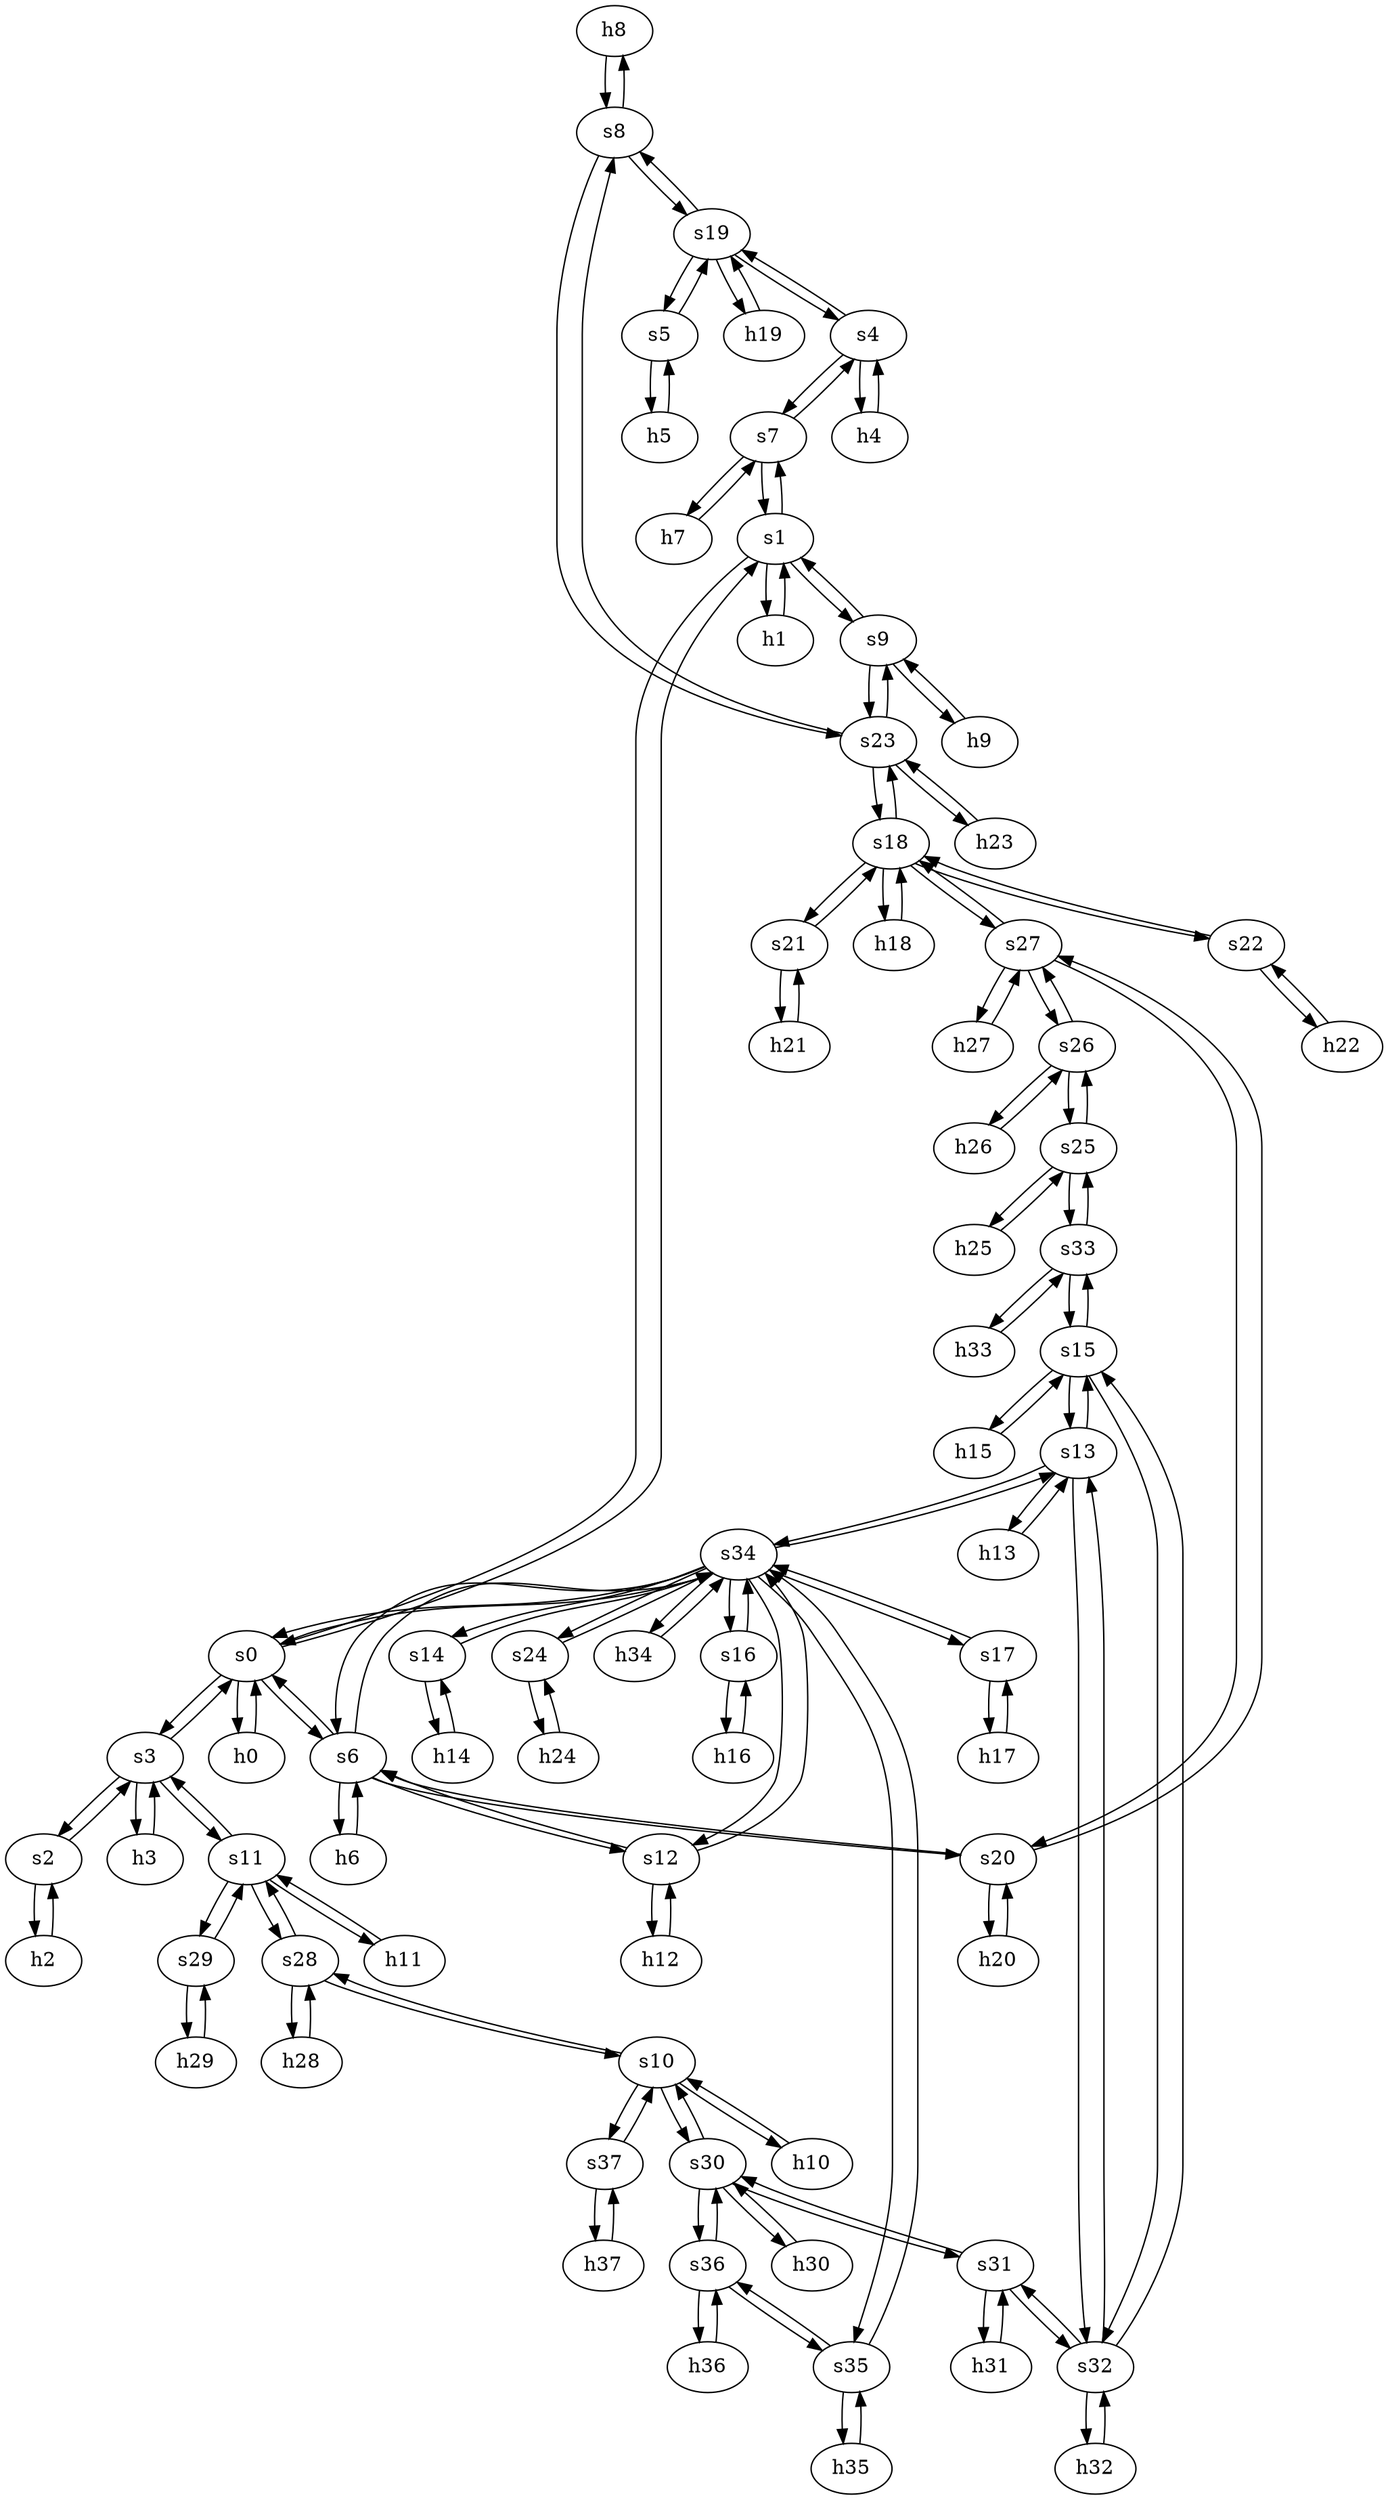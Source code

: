 strict digraph PIONIER {
	h8	 [ip="111.0.8.8",
		mac="00:00:00:00:8:8",
		type=host];
	s8	 [id=8,
		type=switch];
	h8 -> s8	 [capacity="1Gbps",
		cost=1,
		dst_port=1,
		src_port=1];
	h9	 [ip="111.0.9.9",
		mac="00:00:00:00:9:9",
		type=host];
	s9	 [id=9,
		type=switch];
	h9 -> s9	 [capacity="1Gbps",
		cost=1,
		dst_port=1,
		src_port=1];
	h26	 [ip="111.0.26.26",
		mac="00:00:00:00:26:26",
		type=host];
	s26	 [id=26,
		type=switch];
	h26 -> s26	 [capacity="1Gbps",
		cost=1,
		dst_port=1,
		src_port=1];
	h2	 [ip="111.0.2.2",
		mac="00:00:00:00:2:2",
		type=host];
	s2	 [id=2,
		type=switch];
	h2 -> s2	 [capacity="1Gbps",
		cost=1,
		dst_port=1,
		src_port=1];
	h3	 [ip="111.0.3.3",
		mac="00:00:00:00:3:3",
		type=host];
	s3	 [id=3,
		type=switch];
	h3 -> s3	 [capacity="1Gbps",
		cost=1,
		dst_port=1,
		src_port=1];
	h0	 [ip="111.0.0.0",
		mac="00:00:00:00:0:0",
		type=host];
	s0	 [id=0,
		type=switch];
	h0 -> s0	 [capacity="1Gbps",
		cost=1,
		dst_port=1,
		src_port=1];
	h1	 [ip="111.0.1.1",
		mac="00:00:00:00:1:1",
		type=host];
	s1	 [id=1,
		type=switch];
	h1 -> s1	 [capacity="1Gbps",
		cost=1,
		dst_port=1,
		src_port=1];
	h6	 [ip="111.0.6.6",
		mac="00:00:00:00:6:6",
		type=host];
	s6	 [id=6,
		type=switch];
	h6 -> s6	 [capacity="1Gbps",
		cost=1,
		dst_port=1,
		src_port=1];
	h7	 [ip="111.0.7.7",
		mac="00:00:00:00:7:7",
		type=host];
	s7	 [id=7,
		type=switch];
	h7 -> s7	 [capacity="1Gbps",
		cost=1,
		dst_port=1,
		src_port=1];
	h4	 [ip="111.0.4.4",
		mac="00:00:00:00:4:4",
		type=host];
	s4	 [id=4,
		type=switch];
	h4 -> s4	 [capacity="1Gbps",
		cost=1,
		dst_port=1,
		src_port=1];
	h5	 [ip="111.0.5.5",
		mac="00:00:00:00:5:5",
		type=host];
	s5	 [id=5,
		type=switch];
	h5 -> s5	 [capacity="1Gbps",
		cost=1,
		dst_port=1,
		src_port=1];
	h23	 [ip="111.0.23.23",
		mac="00:00:00:00:23:23",
		type=host];
	s23	 [id=23,
		type=switch];
	h23 -> s23	 [capacity="1Gbps",
		cost=1,
		dst_port=1,
		src_port=1];
	h22	 [ip="111.0.22.22",
		mac="00:00:00:00:22:22",
		type=host];
	s22	 [id=22,
		type=switch];
	h22 -> s22	 [capacity="1Gbps",
		cost=1,
		dst_port=1,
		src_port=1];
	h21	 [ip="111.0.21.21",
		mac="00:00:00:00:21:21",
		type=host];
	s21	 [id=21,
		type=switch];
	h21 -> s21	 [capacity="1Gbps",
		cost=1,
		dst_port=1,
		src_port=1];
	s9 -> h9	 [capacity="1Gbps",
		cost=1,
		dst_port=1,
		src_port=1];
	s9 -> s1	 [capacity="1Gbps",
		cost=1,
		dst_port=6,
		src_port=3];
	s9 -> s23	 [capacity="1Gbps",
		cost=1,
		dst_port=4,
		src_port=5];
	s8 -> h8	 [capacity="1Gbps",
		cost=1,
		dst_port=1,
		src_port=1];
	s19	 [id=19,
		type=switch];
	s8 -> s19	 [capacity="1Gbps",
		cost=1,
		dst_port=4,
		src_port=2];
	s8 -> s23	 [capacity="1Gbps",
		cost=1,
		dst_port=2,
		src_port=3];
	h29	 [ip="111.0.29.29",
		mac="00:00:00:00:29:29",
		type=host];
	s29	 [id=29,
		type=switch];
	h29 -> s29	 [capacity="1Gbps",
		cost=1,
		dst_port=1,
		src_port=1];
	h28	 [ip="111.0.28.28",
		mac="00:00:00:00:28:28",
		type=host];
	s28	 [id=28,
		type=switch];
	h28 -> s28	 [capacity="1Gbps",
		cost=1,
		dst_port=1,
		src_port=1];
	s3 -> h3	 [capacity="1Gbps",
		cost=1,
		dst_port=1,
		src_port=1];
	s11	 [id=11,
		type=switch];
	s3 -> s11	 [capacity="1Gbps",
		cost=1,
		dst_port=2,
		src_port=5];
	s3 -> s0	 [capacity="1Gbps",
		cost=1,
		dst_port=7,
		src_port=3];
	s3 -> s2	 [capacity="1Gbps",
		cost=1,
		dst_port=2,
		src_port=4];
	s2 -> h2	 [capacity="1Gbps",
		cost=1,
		dst_port=1,
		src_port=1];
	s2 -> s3	 [capacity="1Gbps",
		cost=1,
		dst_port=4,
		src_port=2];
	s1 -> s9	 [capacity="1Gbps",
		cost=1,
		dst_port=3,
		src_port=6];
	s1 -> h1	 [capacity="1Gbps",
		cost=1,
		dst_port=1,
		src_port=1];
	s1 -> s7	 [capacity="1Gbps",
		cost=1,
		dst_port=3,
		src_port=8];
	s1 -> s0	 [capacity="1Gbps",
		cost=1,
		dst_port=4,
		src_port=4];
	s34	 [id=34,
		type=switch];
	s0 -> s34	 [capacity="1Gbps",
		cost=1,
		dst_port=2,
		src_port=5];
	s0 -> s6	 [capacity="1Gbps",
		cost=1,
		dst_port=2,
		src_port=8];
	s0 -> h0	 [capacity="1Gbps",
		cost=1,
		dst_port=1,
		src_port=1];
	s0 -> s1	 [capacity="1Gbps",
		cost=1,
		dst_port=4,
		src_port=4];
	s0 -> s3	 [capacity="1Gbps",
		cost=1,
		dst_port=3,
		src_port=7];
	s7 -> s1	 [capacity="1Gbps",
		cost=1,
		dst_port=8,
		src_port=3];
	s7 -> h7	 [capacity="1Gbps",
		cost=1,
		dst_port=1,
		src_port=1];
	s7 -> s4	 [capacity="1Gbps",
		cost=1,
		dst_port=4,
		src_port=5];
	s6 -> s34	 [capacity="1Gbps",
		cost=1,
		dst_port=3,
		src_port=4];
	s6 -> h6	 [capacity="1Gbps",
		cost=1,
		dst_port=1,
		src_port=1];
	s20	 [id=20,
		type=switch];
	s6 -> s20	 [capacity="1Gbps",
		cost=1,
		dst_port=2,
		src_port=3];
	s6 -> s0	 [capacity="1Gbps",
		cost=1,
		dst_port=8,
		src_port=2];
	s12	 [id=12,
		type=switch];
	s6 -> s12	 [capacity="1Gbps",
		cost=1,
		dst_port=2,
		src_port=5];
	s5 -> h5	 [capacity="1Gbps",
		cost=1,
		dst_port=1,
		src_port=1];
	s5 -> s19	 [capacity="1Gbps",
		cost=1,
		dst_port=3,
		src_port=2];
	s4 -> s7	 [capacity="1Gbps",
		cost=1,
		dst_port=5,
		src_port=4];
	s4 -> h4	 [capacity="1Gbps",
		cost=1,
		dst_port=1,
		src_port=1];
	s4 -> s19	 [capacity="1Gbps",
		cost=1,
		dst_port=2,
		src_port=2];
	s35	 [id=35,
		type=switch];
	s36	 [id=36,
		type=switch];
	s35 -> s36	 [capacity="1Gbps",
		cost=1,
		dst_port=3,
		src_port=3];
	s35 -> s34	 [capacity="1Gbps",
		cost=1,
		dst_port=10,
		src_port=2];
	h35	 [ip="111.0.35.35",
		mac="00:00:00:00:35:35",
		type=host];
	s35 -> h35	 [capacity="1Gbps",
		cost=1,
		dst_port=1,
		src_port=1];
	h20	 [ip="111.0.20.20",
		mac="00:00:00:00:20:20",
		type=host];
	h20 -> s20	 [capacity="1Gbps",
		cost=1,
		dst_port=1,
		src_port=1];
	s34 -> s35	 [capacity="1Gbps",
		cost=1,
		dst_port=2,
		src_port=10];
	s13	 [id=13,
		type=switch];
	s34 -> s13	 [capacity="1Gbps",
		cost=1,
		dst_port=3,
		src_port=5];
	s34 -> s6	 [capacity="1Gbps",
		cost=1,
		dst_port=4,
		src_port=3];
	s17	 [id=17,
		type=switch];
	s34 -> s17	 [capacity="1Gbps",
		cost=1,
		dst_port=2,
		src_port=8];
	s14	 [id=14,
		type=switch];
	s34 -> s14	 [capacity="1Gbps",
		cost=1,
		dst_port=2,
		src_port=6];
	s24	 [id=24,
		type=switch];
	s34 -> s24	 [capacity="1Gbps",
		cost=1,
		dst_port=2,
		src_port=9];
	s34 -> s0	 [capacity="1Gbps",
		cost=1,
		dst_port=5,
		src_port=2];
	s34 -> s12	 [capacity="1Gbps",
		cost=1,
		dst_port=3,
		src_port=4];
	s16	 [id=16,
		type=switch];
	s34 -> s16	 [capacity="1Gbps",
		cost=1,
		dst_port=2,
		src_port=7];
	h34	 [ip="111.0.34.34",
		mac="00:00:00:00:34:34",
		type=host];
	s34 -> h34	 [capacity="1Gbps",
		cost=1,
		dst_port=1,
		src_port=1];
	h31	 [ip="111.0.31.31",
		mac="00:00:00:00:31:31",
		type=host];
	s31	 [id=31,
		type=switch];
	h31 -> s31	 [capacity="1Gbps",
		cost=1,
		dst_port=1,
		src_port=1];
	s37	 [id=37,
		type=switch];
	h37	 [ip="111.0.37.37",
		mac="00:00:00:00:37:37",
		type=host];
	s37 -> h37	 [capacity="1Gbps",
		cost=1,
		dst_port=1,
		src_port=1];
	s10	 [id=10,
		type=switch];
	s37 -> s10	 [capacity="1Gbps",
		cost=1,
		dst_port=3,
		src_port=2];
	s31 -> h31	 [capacity="1Gbps",
		cost=1,
		dst_port=1,
		src_port=1];
	s32	 [id=32,
		type=switch];
	s31 -> s32	 [capacity="1Gbps",
		cost=1,
		dst_port=4,
		src_port=3];
	s30	 [id=30,
		type=switch];
	s31 -> s30	 [capacity="1Gbps",
		cost=1,
		dst_port=4,
		src_port=2];
	s19 -> s5	 [capacity="1Gbps",
		cost=1,
		dst_port=2,
		src_port=3];
	h19	 [ip="111.0.19.19",
		mac="00:00:00:00:19:19",
		type=host];
	s19 -> h19	 [capacity="1Gbps",
		cost=1,
		dst_port=1,
		src_port=1];
	s19 -> s8	 [capacity="1Gbps",
		cost=1,
		dst_port=2,
		src_port=4];
	s19 -> s4	 [capacity="1Gbps",
		cost=1,
		dst_port=2,
		src_port=2];
	s18	 [id=18,
		type=switch];
	s18 -> s22	 [capacity="1Gbps",
		cost=1,
		dst_port=2,
		src_port=4];
	h18	 [ip="111.0.18.18",
		mac="00:00:00:00:18:18",
		type=host];
	s18 -> h18	 [capacity="1Gbps",
		cost=1,
		dst_port=1,
		src_port=1];
	s27	 [id=27,
		type=switch];
	s18 -> s27	 [capacity="1Gbps",
		cost=1,
		dst_port=2,
		src_port=2];
	s18 -> s21	 [capacity="1Gbps",
		cost=1,
		dst_port=2,
		src_port=3];
	s18 -> s23	 [capacity="1Gbps",
		cost=1,
		dst_port=5,
		src_port=5];
	h37 -> s37	 [capacity="1Gbps",
		cost=1,
		dst_port=1,
		src_port=1];
	s15	 [id=15,
		type=switch];
	s13 -> s15	 [capacity="1Gbps",
		cost=1,
		dst_port=2,
		src_port=4];
	s13 -> s34	 [capacity="1Gbps",
		cost=1,
		dst_port=5,
		src_port=3];
	s13 -> s32	 [capacity="1Gbps",
		cost=1,
		dst_port=2,
		src_port=2];
	h13	 [ip="111.0.13.13",
		mac="00:00:00:00:13:13",
		type=host];
	s13 -> h13	 [capacity="1Gbps",
		cost=1,
		dst_port=1,
		src_port=1];
	s12 -> s34	 [capacity="1Gbps",
		cost=1,
		dst_port=4,
		src_port=3];
	s12 -> s6	 [capacity="1Gbps",
		cost=1,
		dst_port=5,
		src_port=2];
	h12	 [ip="111.0.12.12",
		mac="00:00:00:00:12:12",
		type=host];
	s12 -> h12	 [capacity="1Gbps",
		cost=1,
		dst_port=1,
		src_port=1];
	s11 -> s28	 [capacity="1Gbps",
		cost=1,
		dst_port=3,
		src_port=3];
	s11 -> s29	 [capacity="1Gbps",
		cost=1,
		dst_port=2,
		src_port=4];
	h11	 [ip="111.0.11.11",
		mac="00:00:00:00:11:11",
		type=host];
	s11 -> h11	 [capacity="1Gbps",
		cost=1,
		dst_port=1,
		src_port=1];
	s11 -> s3	 [capacity="1Gbps",
		cost=1,
		dst_port=5,
		src_port=2];
	s10 -> s37	 [capacity="1Gbps",
		cost=1,
		dst_port=2,
		src_port=3];
	s10 -> s28	 [capacity="1Gbps",
		cost=1,
		dst_port=2,
		src_port=2];
	s10 -> s30	 [capacity="1Gbps",
		cost=1,
		dst_port=2,
		src_port=4];
	h10	 [ip="111.0.10.10",
		mac="00:00:00:00:10:10",
		type=host];
	s10 -> h10	 [capacity="1Gbps",
		cost=1,
		dst_port=1,
		src_port=1];
	s17 -> s34	 [capacity="1Gbps",
		cost=1,
		dst_port=8,
		src_port=2];
	h17	 [ip="111.0.17.17",
		mac="00:00:00:00:17:17",
		type=host];
	s17 -> h17	 [capacity="1Gbps",
		cost=1,
		dst_port=1,
		src_port=1];
	s16 -> s34	 [capacity="1Gbps",
		cost=1,
		dst_port=7,
		src_port=2];
	h16	 [ip="111.0.16.16",
		mac="00:00:00:00:16:16",
		type=host];
	s16 -> h16	 [capacity="1Gbps",
		cost=1,
		dst_port=1,
		src_port=1];
	s15 -> s13	 [capacity="1Gbps",
		cost=1,
		dst_port=4,
		src_port=2];
	s15 -> s32	 [capacity="1Gbps",
		cost=1,
		dst_port=3,
		src_port=3];
	s33	 [id=33,
		type=switch];
	s15 -> s33	 [capacity="1Gbps",
		cost=1,
		dst_port=2,
		src_port=4];
	h15	 [ip="111.0.15.15",
		mac="00:00:00:00:15:15",
		type=host];
	s15 -> h15	 [capacity="1Gbps",
		cost=1,
		dst_port=1,
		src_port=1];
	s14 -> s34	 [capacity="1Gbps",
		cost=1,
		dst_port=6,
		src_port=2];
	h14	 [ip="111.0.14.14",
		mac="00:00:00:00:14:14",
		type=host];
	s14 -> h14	 [capacity="1Gbps",
		cost=1,
		dst_port=1,
		src_port=1];
	h32	 [ip="111.0.32.32",
		mac="00:00:00:00:32:32",
		type=host];
	h32 -> s32	 [capacity="1Gbps",
		cost=1,
		dst_port=1,
		src_port=1];
	h33	 [ip="111.0.33.33",
		mac="00:00:00:00:33:33",
		type=host];
	h33 -> s33	 [capacity="1Gbps",
		cost=1,
		dst_port=1,
		src_port=1];
	h30	 [ip="111.0.30.30",
		mac="00:00:00:00:30:30",
		type=host];
	h30 -> s30	 [capacity="1Gbps",
		cost=1,
		dst_port=1,
		src_port=1];
	h25	 [ip="111.0.25.25",
		mac="00:00:00:00:25:25",
		type=host];
	s25	 [id=25,
		type=switch];
	h25 -> s25	 [capacity="1Gbps",
		cost=1,
		dst_port=1,
		src_port=1];
	h36	 [ip="111.0.36.36",
		mac="00:00:00:00:36:36",
		type=host];
	h36 -> s36	 [capacity="1Gbps",
		cost=1,
		dst_port=1,
		src_port=1];
	s33 -> s15	 [capacity="1Gbps",
		cost=1,
		dst_port=4,
		src_port=2];
	s33 -> h33	 [capacity="1Gbps",
		cost=1,
		dst_port=1,
		src_port=1];
	s33 -> s25	 [capacity="1Gbps",
		cost=1,
		dst_port=2,
		src_port=3];
	h34 -> s34	 [capacity="1Gbps",
		cost=1,
		dst_port=1,
		src_port=1];
	h35 -> s35	 [capacity="1Gbps",
		cost=1,
		dst_port=1,
		src_port=1];
	s32 -> s15	 [capacity="1Gbps",
		cost=1,
		dst_port=3,
		src_port=3];
	s32 -> s31	 [capacity="1Gbps",
		cost=1,
		dst_port=3,
		src_port=4];
	s32 -> s13	 [capacity="1Gbps",
		cost=1,
		dst_port=2,
		src_port=2];
	s32 -> h32	 [capacity="1Gbps",
		cost=1,
		dst_port=1,
		src_port=1];
	h18 -> s18	 [capacity="1Gbps",
		cost=1,
		dst_port=1,
		src_port=1];
	h19 -> s19	 [capacity="1Gbps",
		cost=1,
		dst_port=1,
		src_port=1];
	s30 -> s36	 [capacity="1Gbps",
		cost=1,
		dst_port=2,
		src_port=3];
	s30 -> s10	 [capacity="1Gbps",
		cost=1,
		dst_port=4,
		src_port=2];
	s30 -> h30	 [capacity="1Gbps",
		cost=1,
		dst_port=1,
		src_port=1];
	s30 -> s31	 [capacity="1Gbps",
		cost=1,
		dst_port=2,
		src_port=4];
	s25 -> h25	 [capacity="1Gbps",
		cost=1,
		dst_port=1,
		src_port=1];
	s25 -> s33	 [capacity="1Gbps",
		cost=1,
		dst_port=3,
		src_port=2];
	s25 -> s26	 [capacity="1Gbps",
		cost=1,
		dst_port=2,
		src_port=3];
	h10 -> s10	 [capacity="1Gbps",
		cost=1,
		dst_port=1,
		src_port=1];
	h11 -> s11	 [capacity="1Gbps",
		cost=1,
		dst_port=1,
		src_port=1];
	h12 -> s12	 [capacity="1Gbps",
		cost=1,
		dst_port=1,
		src_port=1];
	h13 -> s13	 [capacity="1Gbps",
		cost=1,
		dst_port=1,
		src_port=1];
	h14 -> s14	 [capacity="1Gbps",
		cost=1,
		dst_port=1,
		src_port=1];
	h15 -> s15	 [capacity="1Gbps",
		cost=1,
		dst_port=1,
		src_port=1];
	h16 -> s16	 [capacity="1Gbps",
		cost=1,
		dst_port=1,
		src_port=1];
	h17 -> s17	 [capacity="1Gbps",
		cost=1,
		dst_port=1,
		src_port=1];
	s22 -> s18	 [capacity="1Gbps",
		cost=1,
		dst_port=4,
		src_port=2];
	s22 -> h22	 [capacity="1Gbps",
		cost=1,
		dst_port=1,
		src_port=1];
	s23 -> s9	 [capacity="1Gbps",
		cost=1,
		dst_port=5,
		src_port=4];
	s23 -> s18	 [capacity="1Gbps",
		cost=1,
		dst_port=5,
		src_port=5];
	s23 -> h23	 [capacity="1Gbps",
		cost=1,
		dst_port=1,
		src_port=1];
	s23 -> s8	 [capacity="1Gbps",
		cost=1,
		dst_port=3,
		src_port=2];
	s20 -> h20	 [capacity="1Gbps",
		cost=1,
		dst_port=1,
		src_port=1];
	s20 -> s6	 [capacity="1Gbps",
		cost=1,
		dst_port=3,
		src_port=2];
	s20 -> s27	 [capacity="1Gbps",
		cost=1,
		dst_port=3,
		src_port=3];
	s21 -> s18	 [capacity="1Gbps",
		cost=1,
		dst_port=3,
		src_port=2];
	s21 -> h21	 [capacity="1Gbps",
		cost=1,
		dst_port=1,
		src_port=1];
	s26 -> s27	 [capacity="1Gbps",
		cost=1,
		dst_port=4,
		src_port=3];
	s26 -> h26	 [capacity="1Gbps",
		cost=1,
		dst_port=1,
		src_port=1];
	s26 -> s25	 [capacity="1Gbps",
		cost=1,
		dst_port=3,
		src_port=2];
	h27	 [ip="111.0.27.27",
		mac="00:00:00:00:27:27",
		type=host];
	s27 -> h27	 [capacity="1Gbps",
		cost=1,
		dst_port=1,
		src_port=1];
	s27 -> s18	 [capacity="1Gbps",
		cost=1,
		dst_port=2,
		src_port=2];
	s27 -> s20	 [capacity="1Gbps",
		cost=1,
		dst_port=3,
		src_port=3];
	s27 -> s26	 [capacity="1Gbps",
		cost=1,
		dst_port=3,
		src_port=4];
	s24 -> s34	 [capacity="1Gbps",
		cost=1,
		dst_port=9,
		src_port=2];
	h24	 [ip="111.0.24.24",
		mac="00:00:00:00:24:24",
		type=host];
	s24 -> h24	 [capacity="1Gbps",
		cost=1,
		dst_port=1,
		src_port=1];
	h24 -> s24	 [capacity="1Gbps",
		cost=1,
		dst_port=1,
		src_port=1];
	s28 -> s11	 [capacity="1Gbps",
		cost=1,
		dst_port=3,
		src_port=3];
	s28 -> s10	 [capacity="1Gbps",
		cost=1,
		dst_port=2,
		src_port=2];
	s28 -> h28	 [capacity="1Gbps",
		cost=1,
		dst_port=1,
		src_port=1];
	s29 -> s11	 [capacity="1Gbps",
		cost=1,
		dst_port=4,
		src_port=2];
	s29 -> h29	 [capacity="1Gbps",
		cost=1,
		dst_port=1,
		src_port=1];
	h27 -> s27	 [capacity="1Gbps",
		cost=1,
		dst_port=1,
		src_port=1];
	s36 -> s35	 [capacity="1Gbps",
		cost=1,
		dst_port=3,
		src_port=3];
	s36 -> s30	 [capacity="1Gbps",
		cost=1,
		dst_port=3,
		src_port=2];
	s36 -> h36	 [capacity="1Gbps",
		cost=1,
		dst_port=1,
		src_port=1];
}
